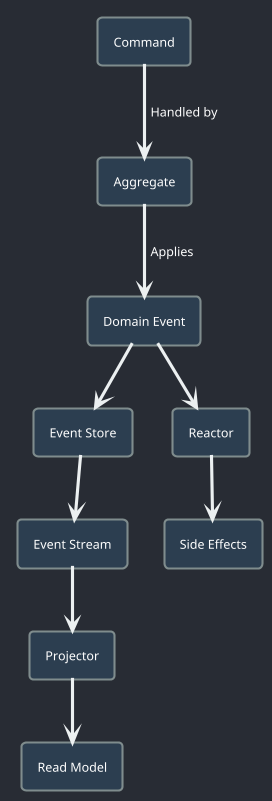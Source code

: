@startuml Event Sourcing Components (Dark Mode)

' Dark mode theme
!theme cyborg
skinparam backgroundColor #282c34
skinparam ArrowColor #ecf0f1
skinparam shadowing false
skinparam DefaultFontColor #FFFFFF

' Define styles
skinparam rectangle {
    BackgroundColor #2c3e50
    BorderColor #7f8c8d
    FontColor #FFFFFF
}

' Components
rectangle "Domain Event" as A
rectangle "Event Store" as B
rectangle "Event Stream" as C
rectangle "Projector" as D
rectangle "Read Model" as E
rectangle "Reactor" as F
rectangle "Side Effects" as G
rectangle "Aggregate" as H
rectangle "Command" as I

' Connections
A --> B
B --> C
C --> D
D --> E
A --> F
F --> G
H --> A : Applies
I --> H : Handled by

@enduml
